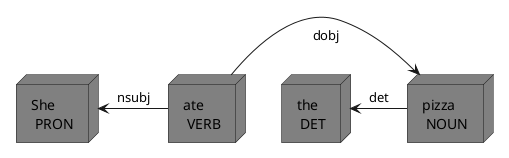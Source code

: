 @startuml

skinparam node {
    BackgroundColor Grey
}

node "She\n PRON" as pron
node "ate\n VERB" as verb
node "the\n DET" as det
node "pizza\n NOUN" as noun

pron <-r- verb : nsubj
verb -r--> noun : \ndobj
det <-r-noun : det

@enduml